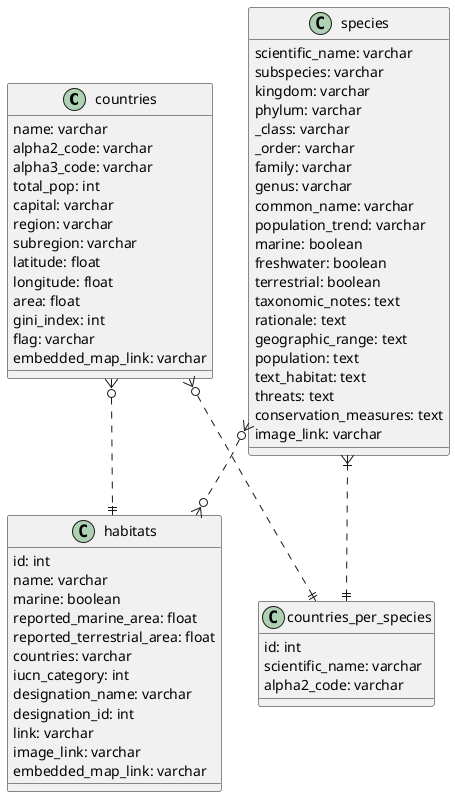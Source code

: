 @startuml
class countries {
name: varchar
alpha2_code: varchar
alpha3_code: varchar
total_pop: int
capital: varchar
region: varchar
subregion: varchar
latitude: float
longitude: float
area: float
gini_index: int
flag: varchar
embedded_map_link: varchar
}

class species {
scientific_name: varchar
subspecies: varchar
kingdom: varchar
phylum: varchar
_class: varchar
_order: varchar
family: varchar
genus: varchar
common_name: varchar
population_trend: varchar
marine: boolean
freshwater: boolean
terrestrial: boolean
taxonomic_notes: text
rationale: text
geographic_range: text
population: text
text_habitat: text
threats: text
conservation_measures: text
image_link: varchar
}

class habitats {
id: int
name: varchar
marine: boolean
reported_marine_area: float
reported_terrestrial_area: float
countries: varchar
iucn_category: int
designation_name: varchar
designation_id: int
link: varchar
image_link: varchar
embedded_map_link: varchar
}

class countries_per_species {
id: int
scientific_name: varchar
alpha2_code: varchar
}

species }|..|| countries_per_species
countries }o..|| countries_per_species
countries }o..|| habitats
species }o..o{ habitats
@enduml